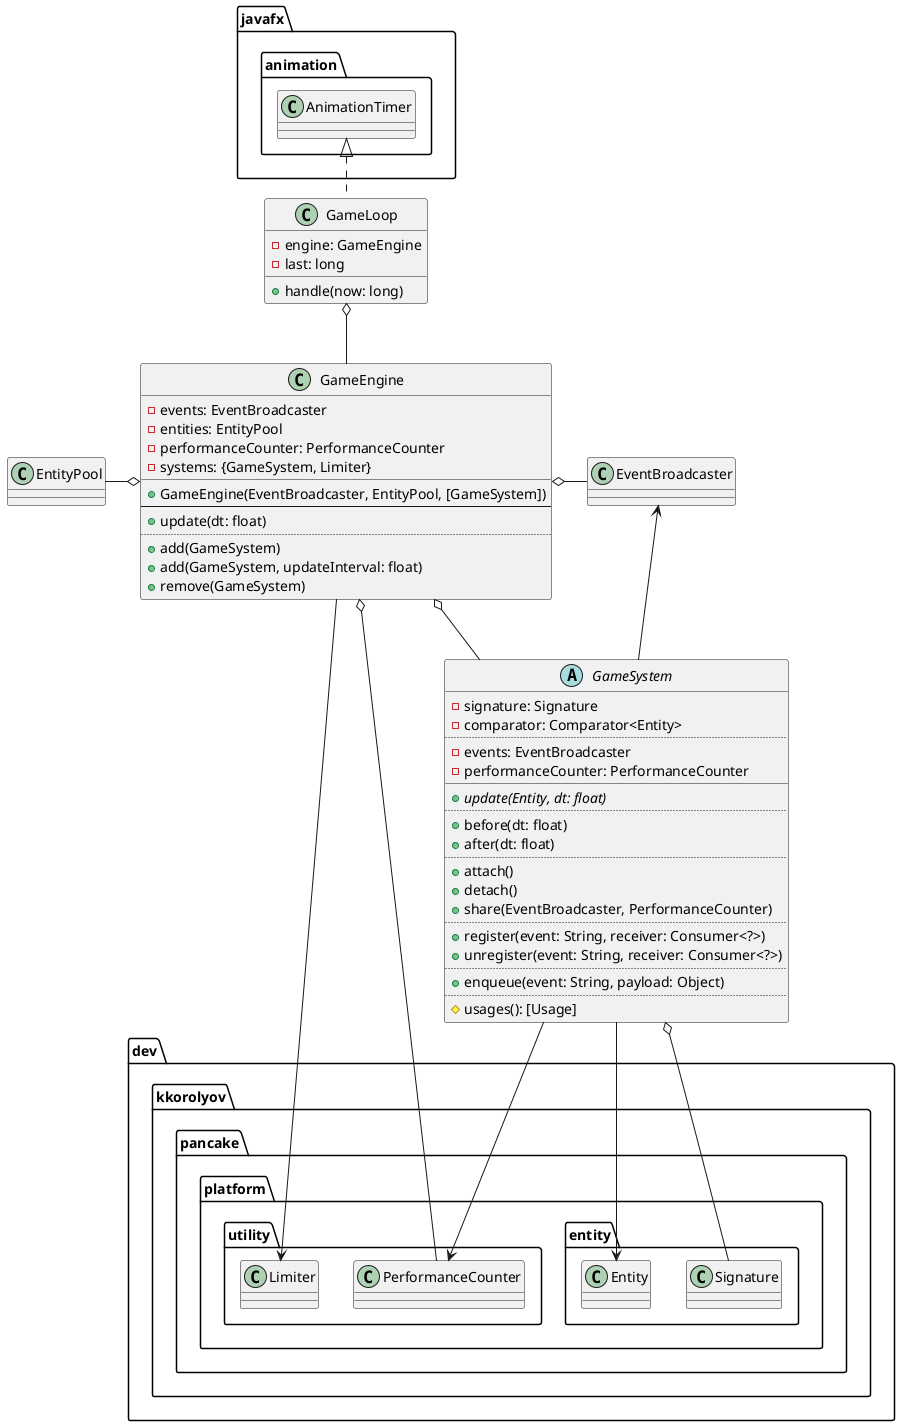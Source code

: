 @startuml

class GameLoop {
	-engine: GameEngine
	-last: long
	__
	+handle(now: long)
}
GameLoop .u.|> javafx.animation.AnimationTimer
GameLoop o-- GameEngine

class GameEngine {
	-events: EventBroadcaster
	-entities: EntityPool
	-performanceCounter: PerformanceCounter
	-systems: {GameSystem, Limiter}
	__
	+GameEngine(EventBroadcaster, EntityPool, [GameSystem])
	--
	+update(dt: float)
	..
	+add(GameSystem)
	+add(GameSystem, updateInterval: float)
	+remove(GameSystem)
}
GameEngine o-r- EventBroadcaster
GameEngine o-l- EntityPool
GameEngine o-- dev.kkorolyov.pancake.platform.utility.PerformanceCounter
GameEngine o-- GameSystem
GameEngine --> dev.kkorolyov.pancake.platform.utility.Limiter

abstract class GameSystem {
	-signature: Signature
	-comparator: Comparator<Entity>
	..
	-events: EventBroadcaster
	-performanceCounter: PerformanceCounter
	__
	{abstract} +update(Entity, dt: float)
	..
	+before(dt: float)
	+after(dt: float)
	..
	+attach()
	+detach()
	+share(EventBroadcaster, PerformanceCounter)
	..
	+register(event: String, receiver: Consumer<?>)
	+unregister(event: String, receiver: Consumer<?>)
	..
	+enqueue(event: String, payload: Object)
	..
	#usages(): [Usage]
}
GameSystem o-- dev.kkorolyov.pancake.platform.entity.Signature
GameSystem --> dev.kkorolyov.pancake.platform.entity.Entity
GameSystem -u-> EventBroadcaster
GameSystem --> dev.kkorolyov.pancake.platform.utility.PerformanceCounter

@enduml
